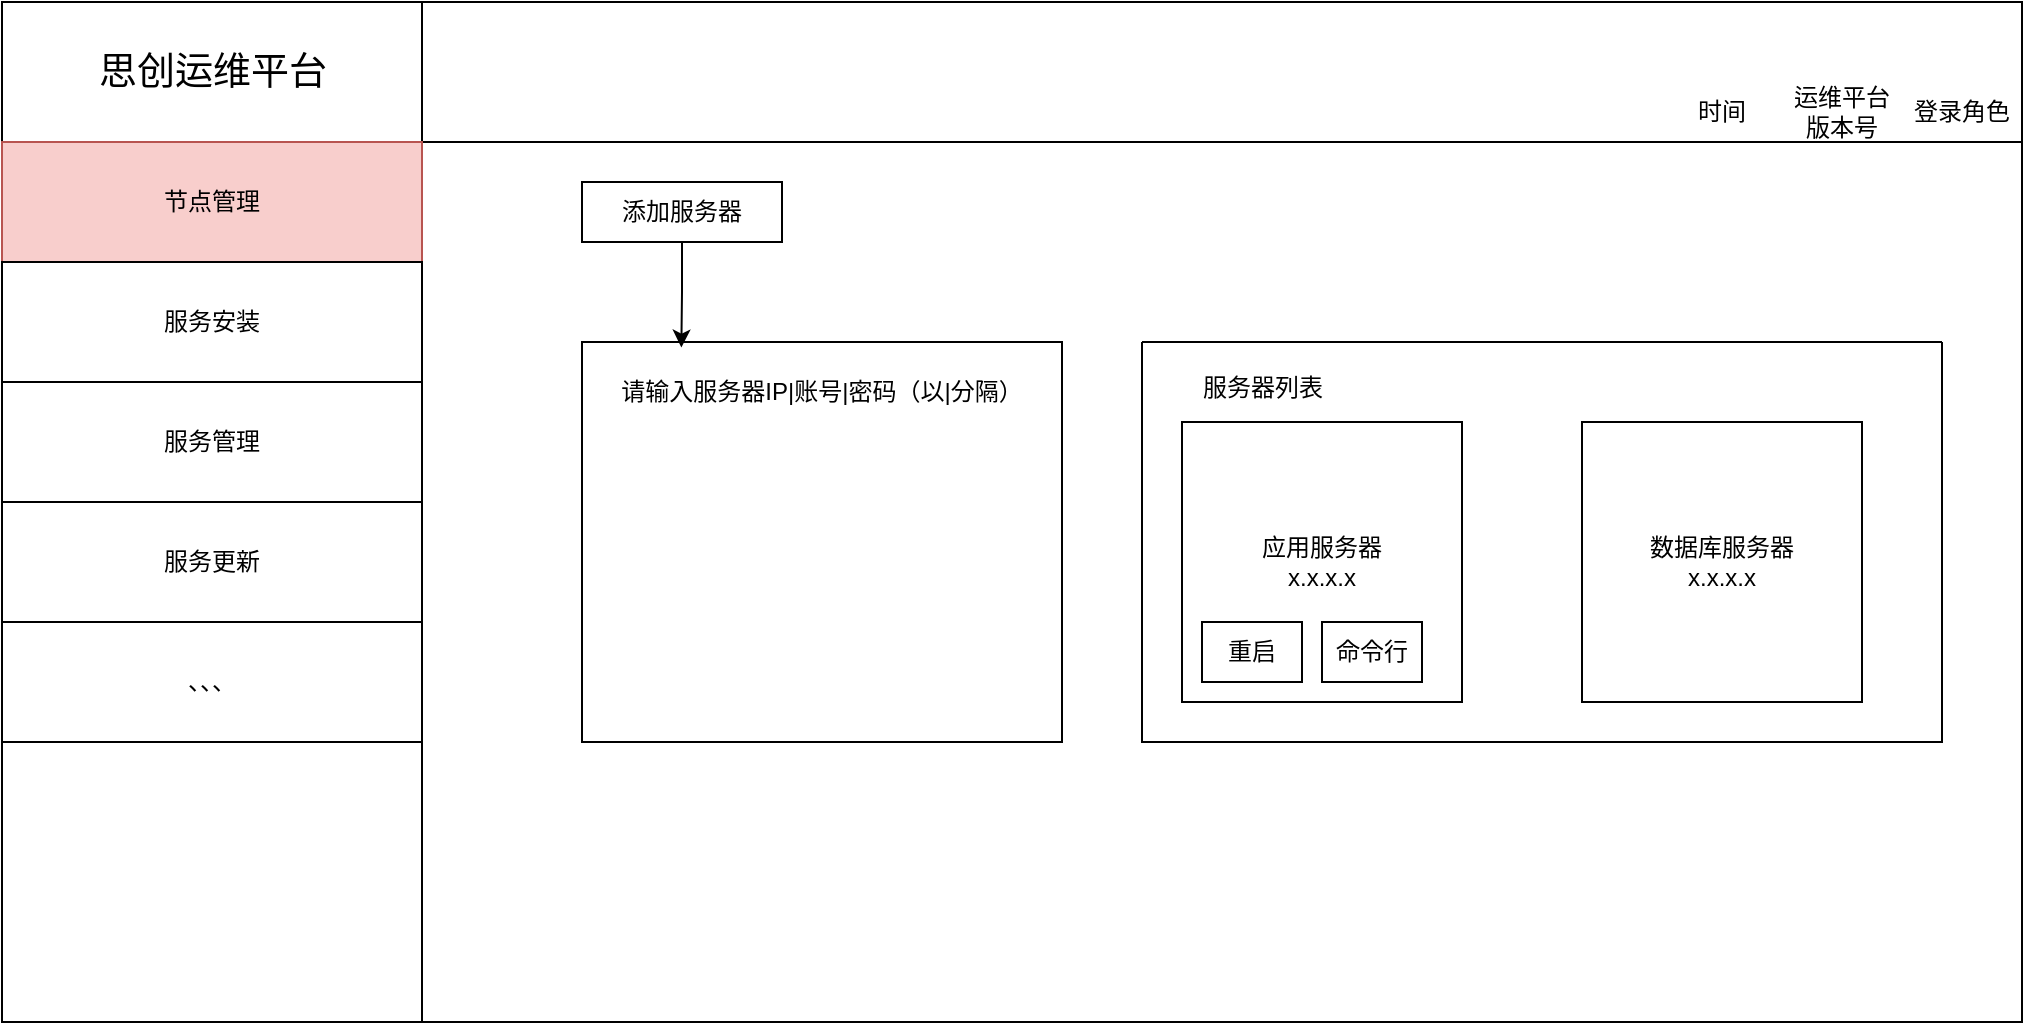 <mxfile version="24.7.16">
  <diagram name="第 1 页" id="SJDpvmF3WLKm9pQOhpVg">
    <mxGraphModel dx="1036" dy="569" grid="1" gridSize="10" guides="1" tooltips="1" connect="1" arrows="1" fold="1" page="1" pageScale="1" pageWidth="1169" pageHeight="827" math="0" shadow="0">
      <root>
        <mxCell id="0" />
        <mxCell id="1" parent="0" />
        <mxCell id="QzqtVrHRzzi3PcHoO_PS-1" value="" style="swimlane;startSize=0;" vertex="1" parent="1">
          <mxGeometry x="70" y="30" width="1010" height="510" as="geometry" />
        </mxCell>
        <mxCell id="QzqtVrHRzzi3PcHoO_PS-9" value="" style="rounded=0;whiteSpace=wrap;html=1;" vertex="1" parent="QzqtVrHRzzi3PcHoO_PS-1">
          <mxGeometry x="210" width="800" height="70" as="geometry" />
        </mxCell>
        <mxCell id="QzqtVrHRzzi3PcHoO_PS-10" value="时间" style="text;html=1;align=center;verticalAlign=middle;whiteSpace=wrap;rounded=0;" vertex="1" parent="QzqtVrHRzzi3PcHoO_PS-1">
          <mxGeometry x="830" y="40" width="60" height="30" as="geometry" />
        </mxCell>
        <mxCell id="QzqtVrHRzzi3PcHoO_PS-11" value="" style="rounded=0;whiteSpace=wrap;html=1;" vertex="1" parent="QzqtVrHRzzi3PcHoO_PS-1">
          <mxGeometry x="290" y="170" width="240" height="200" as="geometry" />
        </mxCell>
        <mxCell id="QzqtVrHRzzi3PcHoO_PS-12" value="请输入服务器IP|账号|密码（以|分隔）" style="text;html=1;align=center;verticalAlign=middle;whiteSpace=wrap;rounded=0;" vertex="1" parent="QzqtVrHRzzi3PcHoO_PS-1">
          <mxGeometry x="300" y="180" width="220" height="30" as="geometry" />
        </mxCell>
        <mxCell id="QzqtVrHRzzi3PcHoO_PS-13" value="添加服务器" style="rounded=0;whiteSpace=wrap;html=1;" vertex="1" parent="QzqtVrHRzzi3PcHoO_PS-1">
          <mxGeometry x="290" y="90" width="100" height="30" as="geometry" />
        </mxCell>
        <mxCell id="QzqtVrHRzzi3PcHoO_PS-14" style="edgeStyle=orthogonalEdgeStyle;rounded=0;orthogonalLoop=1;jettySize=auto;html=1;entryX=0.207;entryY=0.014;entryDx=0;entryDy=0;entryPerimeter=0;" edge="1" parent="QzqtVrHRzzi3PcHoO_PS-1" source="QzqtVrHRzzi3PcHoO_PS-13" target="QzqtVrHRzzi3PcHoO_PS-11">
          <mxGeometry relative="1" as="geometry" />
        </mxCell>
        <mxCell id="QzqtVrHRzzi3PcHoO_PS-16" value="" style="swimlane;startSize=0;" vertex="1" parent="QzqtVrHRzzi3PcHoO_PS-1">
          <mxGeometry x="570" y="170" width="400" height="200" as="geometry" />
        </mxCell>
        <mxCell id="QzqtVrHRzzi3PcHoO_PS-18" value="应用服务器&lt;div&gt;x.x.x.x&lt;/div&gt;" style="rounded=0;whiteSpace=wrap;html=1;" vertex="1" parent="QzqtVrHRzzi3PcHoO_PS-16">
          <mxGeometry x="20" y="40" width="140" height="140" as="geometry" />
        </mxCell>
        <mxCell id="QzqtVrHRzzi3PcHoO_PS-19" value="数据库服务器&lt;div&gt;x.x.x.x&lt;/div&gt;" style="rounded=0;whiteSpace=wrap;html=1;" vertex="1" parent="QzqtVrHRzzi3PcHoO_PS-16">
          <mxGeometry x="220" y="40" width="140" height="140" as="geometry" />
        </mxCell>
        <mxCell id="QzqtVrHRzzi3PcHoO_PS-20" value="重启" style="rounded=0;whiteSpace=wrap;html=1;" vertex="1" parent="QzqtVrHRzzi3PcHoO_PS-16">
          <mxGeometry x="30" y="140" width="50" height="30" as="geometry" />
        </mxCell>
        <mxCell id="QzqtVrHRzzi3PcHoO_PS-21" value="命令行" style="rounded=0;whiteSpace=wrap;html=1;" vertex="1" parent="QzqtVrHRzzi3PcHoO_PS-16">
          <mxGeometry x="90" y="140" width="50" height="30" as="geometry" />
        </mxCell>
        <mxCell id="QzqtVrHRzzi3PcHoO_PS-29" value="运维平台版本号" style="text;html=1;align=center;verticalAlign=middle;whiteSpace=wrap;rounded=0;" vertex="1" parent="QzqtVrHRzzi3PcHoO_PS-1">
          <mxGeometry x="890" y="40" width="60" height="30" as="geometry" />
        </mxCell>
        <mxCell id="QzqtVrHRzzi3PcHoO_PS-30" value="登录角色" style="text;html=1;align=center;verticalAlign=middle;whiteSpace=wrap;rounded=0;" vertex="1" parent="QzqtVrHRzzi3PcHoO_PS-1">
          <mxGeometry x="950" y="40" width="60" height="30" as="geometry" />
        </mxCell>
        <mxCell id="QzqtVrHRzzi3PcHoO_PS-3" value="" style="rounded=0;whiteSpace=wrap;html=1;" vertex="1" parent="1">
          <mxGeometry x="70" y="30" width="210" height="510" as="geometry" />
        </mxCell>
        <mxCell id="QzqtVrHRzzi3PcHoO_PS-4" value="节点管理" style="rounded=0;whiteSpace=wrap;html=1;fillColor=#f8cecc;strokeColor=#b85450;" vertex="1" parent="1">
          <mxGeometry x="70" y="100" width="210" height="60" as="geometry" />
        </mxCell>
        <mxCell id="QzqtVrHRzzi3PcHoO_PS-5" value="服务管理" style="rounded=0;whiteSpace=wrap;html=1;" vertex="1" parent="1">
          <mxGeometry x="70" y="220" width="210" height="60" as="geometry" />
        </mxCell>
        <mxCell id="QzqtVrHRzzi3PcHoO_PS-6" value="服务更新" style="rounded=0;whiteSpace=wrap;html=1;" vertex="1" parent="1">
          <mxGeometry x="70" y="280" width="210" height="60" as="geometry" />
        </mxCell>
        <mxCell id="QzqtVrHRzzi3PcHoO_PS-7" value="、、、" style="rounded=0;whiteSpace=wrap;html=1;" vertex="1" parent="1">
          <mxGeometry x="70" y="340" width="210" height="60" as="geometry" />
        </mxCell>
        <mxCell id="QzqtVrHRzzi3PcHoO_PS-8" value="思创运维平台" style="text;html=1;align=center;verticalAlign=middle;whiteSpace=wrap;rounded=0;fontSize=19;" vertex="1" parent="1">
          <mxGeometry x="108.75" y="50" width="132.5" height="30" as="geometry" />
        </mxCell>
        <mxCell id="QzqtVrHRzzi3PcHoO_PS-17" value="服务器列表" style="text;html=1;align=center;verticalAlign=middle;resizable=0;points=[];autosize=1;strokeColor=none;fillColor=none;" vertex="1" parent="1">
          <mxGeometry x="660" y="208" width="80" height="30" as="geometry" />
        </mxCell>
        <mxCell id="QzqtVrHRzzi3PcHoO_PS-28" value="服务安装" style="rounded=0;whiteSpace=wrap;html=1;" vertex="1" parent="1">
          <mxGeometry x="70" y="160" width="210" height="60" as="geometry" />
        </mxCell>
      </root>
    </mxGraphModel>
  </diagram>
</mxfile>
